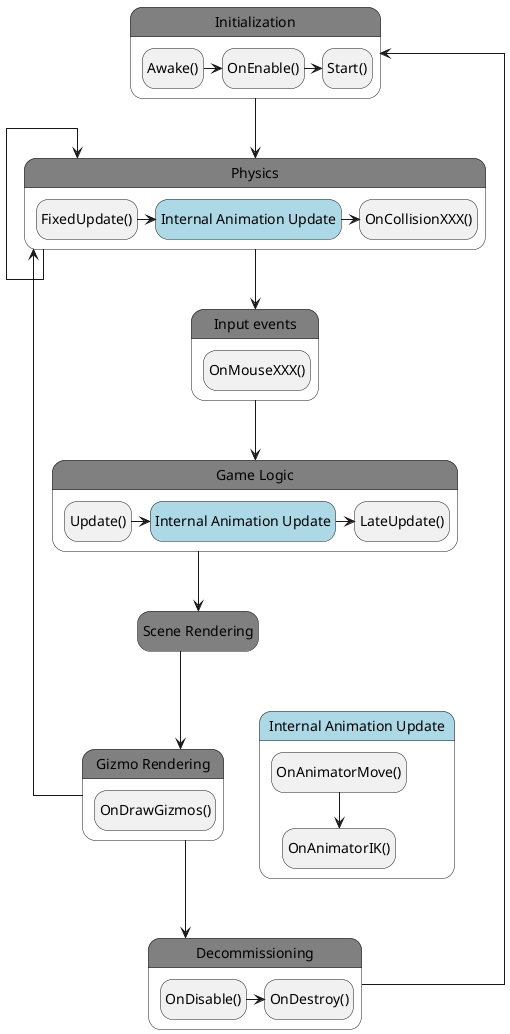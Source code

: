 ﻿@startuml
'https://plantuml.com/state-diagram

hide empty description
skinparam linetype ortho

state Initialization #gray {
    state awake as "Awake()"
    state onEnable as "OnEnable()"
    state start as "Start()"
    
    awake -> onEnable
    onEnable -> start
}

state Physics #gray {
    state fixedUpdate as "FixedUpdate()"
    state internalAnimationUpdate as "Internal Animation Update" #lightblue
    state onCollisionXXX as "OnCollisionXXX()"
    
    
    fixedUpdate -> internalAnimationUpdate
    internalAnimationUpdate -> onCollisionXXX
}

state inputEvents as "Input events" #gray {
    state onMouseXXX as "OnMouseXXX()"
}

state GameLogic as "Game Logic" #gray {
    state update as "Update()"
    state internalAnimationUpdate2 as "Internal Animation Update" #lightblue
    state lateUpdate as "LateUpdate()"
    
    
    update -> internalAnimationUpdate2
    internalAnimationUpdate2 -> lateUpdate
}

state sceneRendering as "Scene Rendering" #gray

state gizmoRendering as "Gizmo Rendering" #gray {
    state onDrawGizmos as "OnDrawGizmos()"
}

state Decommissioning #gray {
    state onDisable as "OnDisable()"
    state onDestroy as "OnDestroy()"
    
    onDisable -> onDestroy
}

state internalAnimationUpdate3 as "Internal Animation Update" #lightblue {
    state onAnimatorMove as "OnAnimatorMove()"
    onAnimatorMove --> onAnimatorIK
    state onAnimatorIK as "OnAnimatorIK()"
}

Initialization --> Physics
Physics -up-> Physics
Physics --> inputEvents

GameLogic -[hidden]-> internalAnimationUpdate3
internalAnimationUpdate3 -[hidden]-> Decommissioning

inputEvents --> GameLogic
GameLogic --> sceneRendering
sceneRendering -down-> gizmoRendering
gizmoRendering -[norank]-> Physics
gizmoRendering --> Decommissioning
Decommissioning -[norank]-> Initialization

@enduml